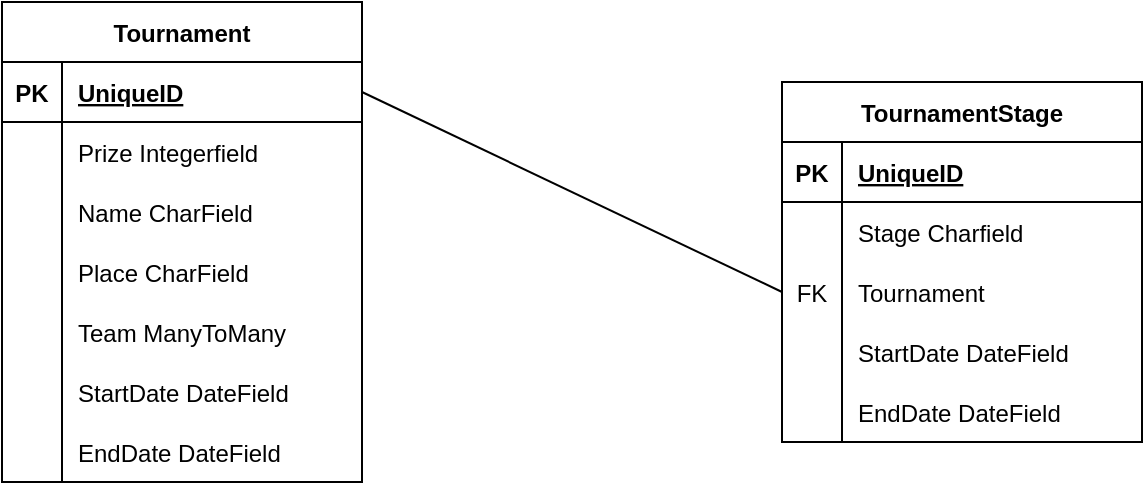 <mxfile version="20.8.16" type="device"><diagram name="Страница 1" id="drGDY4xBVAhUOrN34MjA"><mxGraphModel dx="1418" dy="822" grid="1" gridSize="10" guides="1" tooltips="1" connect="1" arrows="1" fold="1" page="1" pageScale="1" pageWidth="827" pageHeight="1169" math="0" shadow="0"><root><mxCell id="0"/><mxCell id="1" parent="0"/><mxCell id="khkPU6M-ILw_6s5ll47r-1" value="Tournament" style="shape=table;startSize=30;container=1;collapsible=1;childLayout=tableLayout;fixedRows=1;rowLines=0;fontStyle=1;align=center;resizeLast=1;" vertex="1" parent="1"><mxGeometry x="140" y="80" width="180" height="240" as="geometry"/></mxCell><mxCell id="khkPU6M-ILw_6s5ll47r-2" value="" style="shape=tableRow;horizontal=0;startSize=0;swimlaneHead=0;swimlaneBody=0;fillColor=none;collapsible=0;dropTarget=0;points=[[0,0.5],[1,0.5]];portConstraint=eastwest;top=0;left=0;right=0;bottom=1;" vertex="1" parent="khkPU6M-ILw_6s5ll47r-1"><mxGeometry y="30" width="180" height="30" as="geometry"/></mxCell><mxCell id="khkPU6M-ILw_6s5ll47r-3" value="PK" style="shape=partialRectangle;connectable=0;fillColor=none;top=0;left=0;bottom=0;right=0;fontStyle=1;overflow=hidden;" vertex="1" parent="khkPU6M-ILw_6s5ll47r-2"><mxGeometry width="30" height="30" as="geometry"><mxRectangle width="30" height="30" as="alternateBounds"/></mxGeometry></mxCell><mxCell id="khkPU6M-ILw_6s5ll47r-4" value="UniqueID" style="shape=partialRectangle;connectable=0;fillColor=none;top=0;left=0;bottom=0;right=0;align=left;spacingLeft=6;fontStyle=5;overflow=hidden;" vertex="1" parent="khkPU6M-ILw_6s5ll47r-2"><mxGeometry x="30" width="150" height="30" as="geometry"><mxRectangle width="150" height="30" as="alternateBounds"/></mxGeometry></mxCell><mxCell id="khkPU6M-ILw_6s5ll47r-5" value="" style="shape=tableRow;horizontal=0;startSize=0;swimlaneHead=0;swimlaneBody=0;fillColor=none;collapsible=0;dropTarget=0;points=[[0,0.5],[1,0.5]];portConstraint=eastwest;top=0;left=0;right=0;bottom=0;" vertex="1" parent="khkPU6M-ILw_6s5ll47r-1"><mxGeometry y="60" width="180" height="30" as="geometry"/></mxCell><mxCell id="khkPU6M-ILw_6s5ll47r-6" value="" style="shape=partialRectangle;connectable=0;fillColor=none;top=0;left=0;bottom=0;right=0;editable=1;overflow=hidden;" vertex="1" parent="khkPU6M-ILw_6s5ll47r-5"><mxGeometry width="30" height="30" as="geometry"><mxRectangle width="30" height="30" as="alternateBounds"/></mxGeometry></mxCell><mxCell id="khkPU6M-ILw_6s5ll47r-7" value="Prize Integerfield" style="shape=partialRectangle;connectable=0;fillColor=none;top=0;left=0;bottom=0;right=0;align=left;spacingLeft=6;overflow=hidden;" vertex="1" parent="khkPU6M-ILw_6s5ll47r-5"><mxGeometry x="30" width="150" height="30" as="geometry"><mxRectangle width="150" height="30" as="alternateBounds"/></mxGeometry></mxCell><mxCell id="khkPU6M-ILw_6s5ll47r-8" value="" style="shape=tableRow;horizontal=0;startSize=0;swimlaneHead=0;swimlaneBody=0;fillColor=none;collapsible=0;dropTarget=0;points=[[0,0.5],[1,0.5]];portConstraint=eastwest;top=0;left=0;right=0;bottom=0;" vertex="1" parent="khkPU6M-ILw_6s5ll47r-1"><mxGeometry y="90" width="180" height="30" as="geometry"/></mxCell><mxCell id="khkPU6M-ILw_6s5ll47r-9" value="" style="shape=partialRectangle;connectable=0;fillColor=none;top=0;left=0;bottom=0;right=0;editable=1;overflow=hidden;" vertex="1" parent="khkPU6M-ILw_6s5ll47r-8"><mxGeometry width="30" height="30" as="geometry"><mxRectangle width="30" height="30" as="alternateBounds"/></mxGeometry></mxCell><mxCell id="khkPU6M-ILw_6s5ll47r-10" value="Name CharField" style="shape=partialRectangle;connectable=0;fillColor=none;top=0;left=0;bottom=0;right=0;align=left;spacingLeft=6;overflow=hidden;" vertex="1" parent="khkPU6M-ILw_6s5ll47r-8"><mxGeometry x="30" width="150" height="30" as="geometry"><mxRectangle width="150" height="30" as="alternateBounds"/></mxGeometry></mxCell><mxCell id="khkPU6M-ILw_6s5ll47r-11" value="" style="shape=tableRow;horizontal=0;startSize=0;swimlaneHead=0;swimlaneBody=0;fillColor=none;collapsible=0;dropTarget=0;points=[[0,0.5],[1,0.5]];portConstraint=eastwest;top=0;left=0;right=0;bottom=0;" vertex="1" parent="khkPU6M-ILw_6s5ll47r-1"><mxGeometry y="120" width="180" height="30" as="geometry"/></mxCell><mxCell id="khkPU6M-ILw_6s5ll47r-12" value="" style="shape=partialRectangle;connectable=0;fillColor=none;top=0;left=0;bottom=0;right=0;editable=1;overflow=hidden;" vertex="1" parent="khkPU6M-ILw_6s5ll47r-11"><mxGeometry width="30" height="30" as="geometry"><mxRectangle width="30" height="30" as="alternateBounds"/></mxGeometry></mxCell><mxCell id="khkPU6M-ILw_6s5ll47r-13" value="Place CharField" style="shape=partialRectangle;connectable=0;fillColor=none;top=0;left=0;bottom=0;right=0;align=left;spacingLeft=6;overflow=hidden;" vertex="1" parent="khkPU6M-ILw_6s5ll47r-11"><mxGeometry x="30" width="150" height="30" as="geometry"><mxRectangle width="150" height="30" as="alternateBounds"/></mxGeometry></mxCell><mxCell id="khkPU6M-ILw_6s5ll47r-14" value="" style="shape=tableRow;horizontal=0;startSize=0;swimlaneHead=0;swimlaneBody=0;fillColor=none;collapsible=0;dropTarget=0;points=[[0,0.5],[1,0.5]];portConstraint=eastwest;top=0;left=0;right=0;bottom=0;" vertex="1" parent="khkPU6M-ILw_6s5ll47r-1"><mxGeometry y="150" width="180" height="30" as="geometry"/></mxCell><mxCell id="khkPU6M-ILw_6s5ll47r-15" value="" style="shape=partialRectangle;connectable=0;fillColor=none;top=0;left=0;bottom=0;right=0;editable=1;overflow=hidden;" vertex="1" parent="khkPU6M-ILw_6s5ll47r-14"><mxGeometry width="30" height="30" as="geometry"><mxRectangle width="30" height="30" as="alternateBounds"/></mxGeometry></mxCell><mxCell id="khkPU6M-ILw_6s5ll47r-16" value="Team ManyToMany" style="shape=partialRectangle;connectable=0;fillColor=none;top=0;left=0;bottom=0;right=0;align=left;spacingLeft=6;overflow=hidden;" vertex="1" parent="khkPU6M-ILw_6s5ll47r-14"><mxGeometry x="30" width="150" height="30" as="geometry"><mxRectangle width="150" height="30" as="alternateBounds"/></mxGeometry></mxCell><mxCell id="khkPU6M-ILw_6s5ll47r-17" value="" style="shape=tableRow;horizontal=0;startSize=0;swimlaneHead=0;swimlaneBody=0;fillColor=none;collapsible=0;dropTarget=0;points=[[0,0.5],[1,0.5]];portConstraint=eastwest;top=0;left=0;right=0;bottom=0;" vertex="1" parent="khkPU6M-ILw_6s5ll47r-1"><mxGeometry y="180" width="180" height="30" as="geometry"/></mxCell><mxCell id="khkPU6M-ILw_6s5ll47r-18" value="" style="shape=partialRectangle;connectable=0;fillColor=none;top=0;left=0;bottom=0;right=0;editable=1;overflow=hidden;" vertex="1" parent="khkPU6M-ILw_6s5ll47r-17"><mxGeometry width="30" height="30" as="geometry"><mxRectangle width="30" height="30" as="alternateBounds"/></mxGeometry></mxCell><mxCell id="khkPU6M-ILw_6s5ll47r-19" value="StartDate DateField" style="shape=partialRectangle;connectable=0;fillColor=none;top=0;left=0;bottom=0;right=0;align=left;spacingLeft=6;overflow=hidden;" vertex="1" parent="khkPU6M-ILw_6s5ll47r-17"><mxGeometry x="30" width="150" height="30" as="geometry"><mxRectangle width="150" height="30" as="alternateBounds"/></mxGeometry></mxCell><mxCell id="khkPU6M-ILw_6s5ll47r-20" value="" style="shape=tableRow;horizontal=0;startSize=0;swimlaneHead=0;swimlaneBody=0;fillColor=none;collapsible=0;dropTarget=0;points=[[0,0.5],[1,0.5]];portConstraint=eastwest;top=0;left=0;right=0;bottom=0;" vertex="1" parent="khkPU6M-ILw_6s5ll47r-1"><mxGeometry y="210" width="180" height="30" as="geometry"/></mxCell><mxCell id="khkPU6M-ILw_6s5ll47r-21" value="" style="shape=partialRectangle;connectable=0;fillColor=none;top=0;left=0;bottom=0;right=0;editable=1;overflow=hidden;" vertex="1" parent="khkPU6M-ILw_6s5ll47r-20"><mxGeometry width="30" height="30" as="geometry"><mxRectangle width="30" height="30" as="alternateBounds"/></mxGeometry></mxCell><mxCell id="khkPU6M-ILw_6s5ll47r-22" value="EndDate DateField" style="shape=partialRectangle;connectable=0;fillColor=none;top=0;left=0;bottom=0;right=0;align=left;spacingLeft=6;overflow=hidden;" vertex="1" parent="khkPU6M-ILw_6s5ll47r-20"><mxGeometry x="30" width="150" height="30" as="geometry"><mxRectangle width="150" height="30" as="alternateBounds"/></mxGeometry></mxCell><mxCell id="khkPU6M-ILw_6s5ll47r-23" value="TournamentStage" style="shape=table;startSize=30;container=1;collapsible=1;childLayout=tableLayout;fixedRows=1;rowLines=0;fontStyle=1;align=center;resizeLast=1;" vertex="1" parent="1"><mxGeometry x="530" y="120" width="180" height="180" as="geometry"/></mxCell><mxCell id="khkPU6M-ILw_6s5ll47r-24" value="" style="shape=tableRow;horizontal=0;startSize=0;swimlaneHead=0;swimlaneBody=0;fillColor=none;collapsible=0;dropTarget=0;points=[[0,0.5],[1,0.5]];portConstraint=eastwest;top=0;left=0;right=0;bottom=1;" vertex="1" parent="khkPU6M-ILw_6s5ll47r-23"><mxGeometry y="30" width="180" height="30" as="geometry"/></mxCell><mxCell id="khkPU6M-ILw_6s5ll47r-25" value="PK" style="shape=partialRectangle;connectable=0;fillColor=none;top=0;left=0;bottom=0;right=0;fontStyle=1;overflow=hidden;" vertex="1" parent="khkPU6M-ILw_6s5ll47r-24"><mxGeometry width="30" height="30" as="geometry"><mxRectangle width="30" height="30" as="alternateBounds"/></mxGeometry></mxCell><mxCell id="khkPU6M-ILw_6s5ll47r-26" value="UniqueID" style="shape=partialRectangle;connectable=0;fillColor=none;top=0;left=0;bottom=0;right=0;align=left;spacingLeft=6;fontStyle=5;overflow=hidden;" vertex="1" parent="khkPU6M-ILw_6s5ll47r-24"><mxGeometry x="30" width="150" height="30" as="geometry"><mxRectangle width="150" height="30" as="alternateBounds"/></mxGeometry></mxCell><mxCell id="khkPU6M-ILw_6s5ll47r-27" value="" style="shape=tableRow;horizontal=0;startSize=0;swimlaneHead=0;swimlaneBody=0;fillColor=none;collapsible=0;dropTarget=0;points=[[0,0.5],[1,0.5]];portConstraint=eastwest;top=0;left=0;right=0;bottom=0;" vertex="1" parent="khkPU6M-ILw_6s5ll47r-23"><mxGeometry y="60" width="180" height="30" as="geometry"/></mxCell><mxCell id="khkPU6M-ILw_6s5ll47r-28" value="" style="shape=partialRectangle;connectable=0;fillColor=none;top=0;left=0;bottom=0;right=0;editable=1;overflow=hidden;" vertex="1" parent="khkPU6M-ILw_6s5ll47r-27"><mxGeometry width="30" height="30" as="geometry"><mxRectangle width="30" height="30" as="alternateBounds"/></mxGeometry></mxCell><mxCell id="khkPU6M-ILw_6s5ll47r-29" value="Stage Charfield" style="shape=partialRectangle;connectable=0;fillColor=none;top=0;left=0;bottom=0;right=0;align=left;spacingLeft=6;overflow=hidden;" vertex="1" parent="khkPU6M-ILw_6s5ll47r-27"><mxGeometry x="30" width="150" height="30" as="geometry"><mxRectangle width="150" height="30" as="alternateBounds"/></mxGeometry></mxCell><mxCell id="khkPU6M-ILw_6s5ll47r-30" value="" style="shape=tableRow;horizontal=0;startSize=0;swimlaneHead=0;swimlaneBody=0;fillColor=none;collapsible=0;dropTarget=0;points=[[0,0.5],[1,0.5]];portConstraint=eastwest;top=0;left=0;right=0;bottom=0;" vertex="1" parent="khkPU6M-ILw_6s5ll47r-23"><mxGeometry y="90" width="180" height="30" as="geometry"/></mxCell><mxCell id="khkPU6M-ILw_6s5ll47r-31" value="FK" style="shape=partialRectangle;connectable=0;fillColor=none;top=0;left=0;bottom=0;right=0;editable=1;overflow=hidden;" vertex="1" parent="khkPU6M-ILw_6s5ll47r-30"><mxGeometry width="30" height="30" as="geometry"><mxRectangle width="30" height="30" as="alternateBounds"/></mxGeometry></mxCell><mxCell id="khkPU6M-ILw_6s5ll47r-32" value="Tournament" style="shape=partialRectangle;connectable=0;fillColor=none;top=0;left=0;bottom=0;right=0;align=left;spacingLeft=6;overflow=hidden;" vertex="1" parent="khkPU6M-ILw_6s5ll47r-30"><mxGeometry x="30" width="150" height="30" as="geometry"><mxRectangle width="150" height="30" as="alternateBounds"/></mxGeometry></mxCell><mxCell id="khkPU6M-ILw_6s5ll47r-33" value="" style="shape=tableRow;horizontal=0;startSize=0;swimlaneHead=0;swimlaneBody=0;fillColor=none;collapsible=0;dropTarget=0;points=[[0,0.5],[1,0.5]];portConstraint=eastwest;top=0;left=0;right=0;bottom=0;" vertex="1" parent="khkPU6M-ILw_6s5ll47r-23"><mxGeometry y="120" width="180" height="30" as="geometry"/></mxCell><mxCell id="khkPU6M-ILw_6s5ll47r-34" value="" style="shape=partialRectangle;connectable=0;fillColor=none;top=0;left=0;bottom=0;right=0;editable=1;overflow=hidden;" vertex="1" parent="khkPU6M-ILw_6s5ll47r-33"><mxGeometry width="30" height="30" as="geometry"><mxRectangle width="30" height="30" as="alternateBounds"/></mxGeometry></mxCell><mxCell id="khkPU6M-ILw_6s5ll47r-35" value="StartDate DateField" style="shape=partialRectangle;connectable=0;fillColor=none;top=0;left=0;bottom=0;right=0;align=left;spacingLeft=6;overflow=hidden;" vertex="1" parent="khkPU6M-ILw_6s5ll47r-33"><mxGeometry x="30" width="150" height="30" as="geometry"><mxRectangle width="150" height="30" as="alternateBounds"/></mxGeometry></mxCell><mxCell id="khkPU6M-ILw_6s5ll47r-36" value="" style="shape=tableRow;horizontal=0;startSize=0;swimlaneHead=0;swimlaneBody=0;fillColor=none;collapsible=0;dropTarget=0;points=[[0,0.5],[1,0.5]];portConstraint=eastwest;top=0;left=0;right=0;bottom=0;" vertex="1" parent="khkPU6M-ILw_6s5ll47r-23"><mxGeometry y="150" width="180" height="30" as="geometry"/></mxCell><mxCell id="khkPU6M-ILw_6s5ll47r-37" value="" style="shape=partialRectangle;connectable=0;fillColor=none;top=0;left=0;bottom=0;right=0;editable=1;overflow=hidden;" vertex="1" parent="khkPU6M-ILw_6s5ll47r-36"><mxGeometry width="30" height="30" as="geometry"><mxRectangle width="30" height="30" as="alternateBounds"/></mxGeometry></mxCell><mxCell id="khkPU6M-ILw_6s5ll47r-38" value="EndDate DateField" style="shape=partialRectangle;connectable=0;fillColor=none;top=0;left=0;bottom=0;right=0;align=left;spacingLeft=6;overflow=hidden;" vertex="1" parent="khkPU6M-ILw_6s5ll47r-36"><mxGeometry x="30" width="150" height="30" as="geometry"><mxRectangle width="150" height="30" as="alternateBounds"/></mxGeometry></mxCell><mxCell id="khkPU6M-ILw_6s5ll47r-39" value="" style="endArrow=none;html=1;rounded=0;exitX=1;exitY=0.5;exitDx=0;exitDy=0;entryX=0;entryY=0.5;entryDx=0;entryDy=0;" edge="1" parent="1" source="khkPU6M-ILw_6s5ll47r-2" target="khkPU6M-ILw_6s5ll47r-30"><mxGeometry relative="1" as="geometry"><mxPoint x="330" y="420" as="sourcePoint"/><mxPoint x="490" y="420" as="targetPoint"/></mxGeometry></mxCell></root></mxGraphModel></diagram></mxfile>